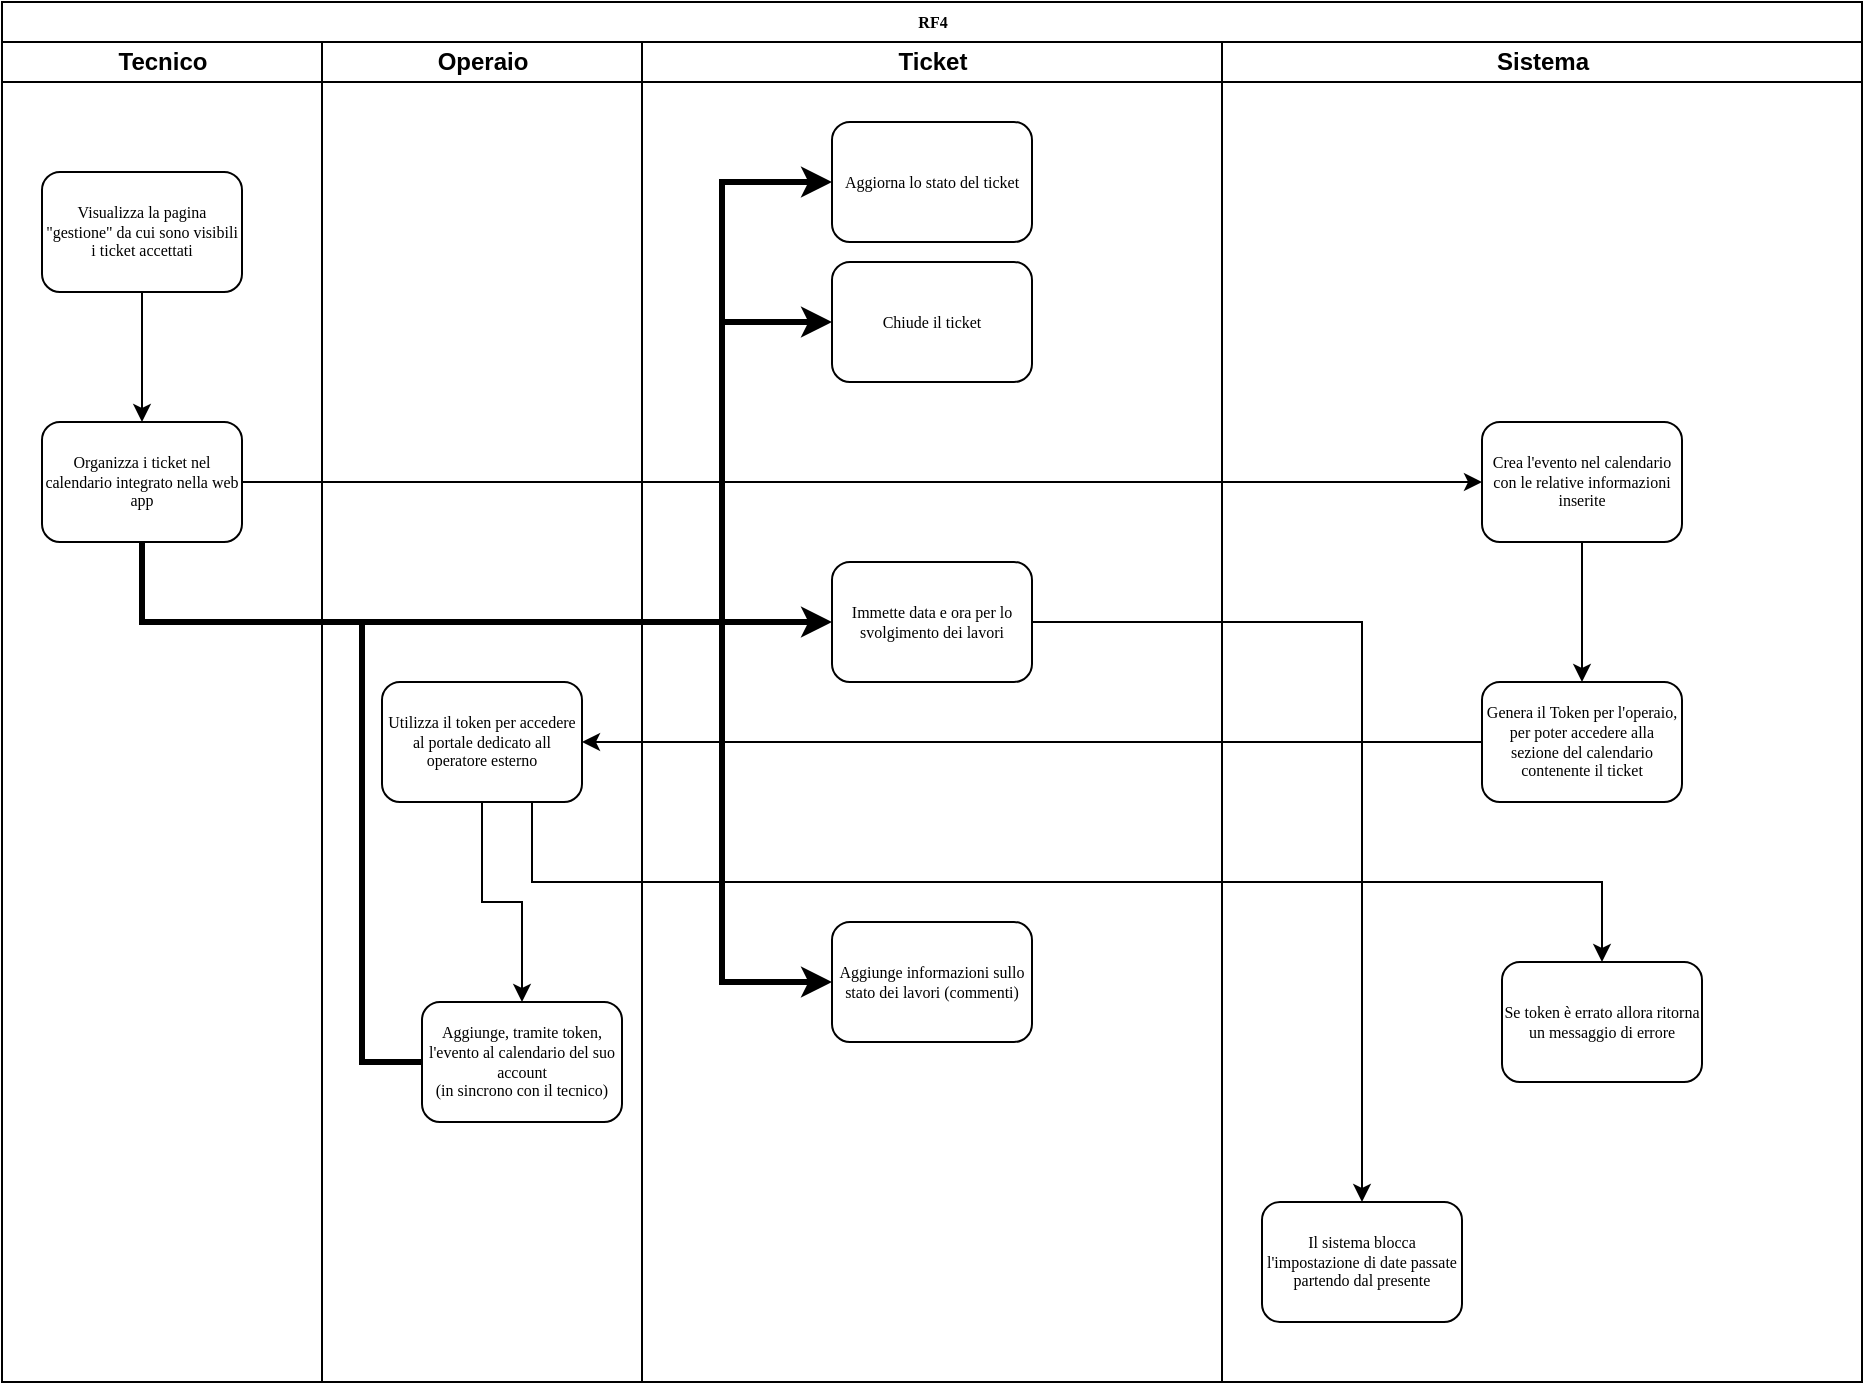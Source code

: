 <mxfile version="25.0.3">
  <diagram name="Page-1" id="74e2e168-ea6b-b213-b513-2b3c1d86103e">
    <mxGraphModel dx="1433" dy="774" grid="1" gridSize="10" guides="1" tooltips="1" connect="1" arrows="1" fold="1" page="1" pageScale="1" pageWidth="1100" pageHeight="850" background="none" math="0" shadow="0">
      <root>
        <mxCell id="0" />
        <mxCell id="1" parent="0" />
        <mxCell id="77e6c97f196da883-1" value="RF4" style="swimlane;html=1;childLayout=stackLayout;startSize=20;rounded=0;shadow=0;labelBackgroundColor=none;strokeWidth=1;fontFamily=Verdana;fontSize=8;align=center;" parent="1" vertex="1">
          <mxGeometry x="90" y="40" width="930" height="690" as="geometry" />
        </mxCell>
        <mxCell id="77e6c97f196da883-2" value="Tecnico" style="swimlane;html=1;startSize=20;" parent="77e6c97f196da883-1" vertex="1">
          <mxGeometry y="20" width="160" height="670" as="geometry" />
        </mxCell>
        <mxCell id="6YQ4Ffm7FHz-dbg0A2aF-3" style="edgeStyle=orthogonalEdgeStyle;rounded=0;orthogonalLoop=1;jettySize=auto;html=1;entryX=0.5;entryY=0;entryDx=0;entryDy=0;" edge="1" parent="77e6c97f196da883-2" source="77e6c97f196da883-8" target="6YQ4Ffm7FHz-dbg0A2aF-2">
          <mxGeometry relative="1" as="geometry" />
        </mxCell>
        <mxCell id="77e6c97f196da883-8" value="Visualizza la pagina &quot;gestione&quot; da cui sono visibili i ticket accettati" style="rounded=1;whiteSpace=wrap;html=1;shadow=0;labelBackgroundColor=none;strokeWidth=1;fontFamily=Verdana;fontSize=8;align=center;" parent="77e6c97f196da883-2" vertex="1">
          <mxGeometry x="20" y="65" width="100" height="60" as="geometry" />
        </mxCell>
        <mxCell id="6YQ4Ffm7FHz-dbg0A2aF-2" value="Organizza i ticket nel calendario integrato nella web app" style="rounded=1;whiteSpace=wrap;html=1;shadow=0;labelBackgroundColor=none;strokeWidth=1;fontFamily=Verdana;fontSize=8;align=center;" vertex="1" parent="77e6c97f196da883-2">
          <mxGeometry x="20" y="190" width="100" height="60" as="geometry" />
        </mxCell>
        <mxCell id="77e6c97f196da883-3" value="Operaio" style="swimlane;html=1;startSize=20;" parent="77e6c97f196da883-1" vertex="1">
          <mxGeometry x="160" y="20" width="160" height="670" as="geometry" />
        </mxCell>
        <mxCell id="6YQ4Ffm7FHz-dbg0A2aF-11" style="edgeStyle=orthogonalEdgeStyle;rounded=0;orthogonalLoop=1;jettySize=auto;html=1;entryX=0.5;entryY=0;entryDx=0;entryDy=0;" edge="1" parent="77e6c97f196da883-3" source="6YQ4Ffm7FHz-dbg0A2aF-9" target="6YQ4Ffm7FHz-dbg0A2aF-12">
          <mxGeometry relative="1" as="geometry">
            <mxPoint x="80" y="450" as="targetPoint" />
          </mxGeometry>
        </mxCell>
        <mxCell id="6YQ4Ffm7FHz-dbg0A2aF-9" value="Utilizza il token per accedere al portale dedicato all operatore esterno" style="rounded=1;whiteSpace=wrap;html=1;shadow=0;labelBackgroundColor=none;strokeWidth=1;fontFamily=Verdana;fontSize=8;align=center;" vertex="1" parent="77e6c97f196da883-3">
          <mxGeometry x="30" y="320" width="100" height="60" as="geometry" />
        </mxCell>
        <mxCell id="6YQ4Ffm7FHz-dbg0A2aF-12" value="&lt;div&gt;Aggiunge, tramite token, l&#39;evento al calendario del suo account&lt;/div&gt;&lt;div&gt;(in sincrono con il tecnico)&lt;br&gt;&lt;/div&gt;" style="rounded=1;whiteSpace=wrap;html=1;shadow=0;labelBackgroundColor=none;strokeWidth=1;fontFamily=Verdana;fontSize=8;align=center;" vertex="1" parent="77e6c97f196da883-3">
          <mxGeometry x="50" y="480" width="100" height="60" as="geometry" />
        </mxCell>
        <mxCell id="6YQ4Ffm7FHz-dbg0A2aF-32" value="" style="endArrow=none;html=1;rounded=0;entryX=0;entryY=0.5;entryDx=0;entryDy=0;strokeWidth=3;" edge="1" parent="77e6c97f196da883-3" target="6YQ4Ffm7FHz-dbg0A2aF-12">
          <mxGeometry width="50" height="50" relative="1" as="geometry">
            <mxPoint x="20" y="290" as="sourcePoint" />
            <mxPoint x="60" y="510" as="targetPoint" />
            <Array as="points">
              <mxPoint x="20" y="510" />
            </Array>
          </mxGeometry>
        </mxCell>
        <mxCell id="6YQ4Ffm7FHz-dbg0A2aF-6" style="edgeStyle=orthogonalEdgeStyle;rounded=0;orthogonalLoop=1;jettySize=auto;html=1;entryX=0;entryY=0.5;entryDx=0;entryDy=0;" edge="1" parent="77e6c97f196da883-1" source="6YQ4Ffm7FHz-dbg0A2aF-2" target="6YQ4Ffm7FHz-dbg0A2aF-5">
          <mxGeometry relative="1" as="geometry" />
        </mxCell>
        <mxCell id="6YQ4Ffm7FHz-dbg0A2aF-10" style="edgeStyle=orthogonalEdgeStyle;rounded=0;orthogonalLoop=1;jettySize=auto;html=1;" edge="1" parent="77e6c97f196da883-1" source="6YQ4Ffm7FHz-dbg0A2aF-8" target="6YQ4Ffm7FHz-dbg0A2aF-9">
          <mxGeometry relative="1" as="geometry" />
        </mxCell>
        <mxCell id="77e6c97f196da883-4" value="Ticket" style="swimlane;html=1;startSize=20;" parent="77e6c97f196da883-1" vertex="1">
          <mxGeometry x="320" y="20" width="290" height="670" as="geometry" />
        </mxCell>
        <mxCell id="6YQ4Ffm7FHz-dbg0A2aF-21" value="Aggiorna lo stato del ticket" style="rounded=1;whiteSpace=wrap;html=1;shadow=0;labelBackgroundColor=none;strokeWidth=1;fontFamily=Verdana;fontSize=8;align=center;" vertex="1" parent="77e6c97f196da883-4">
          <mxGeometry x="95" y="40" width="100" height="60" as="geometry" />
        </mxCell>
        <mxCell id="6YQ4Ffm7FHz-dbg0A2aF-23" value="Immette data e ora per lo svolgimento dei lavori" style="rounded=1;whiteSpace=wrap;html=1;shadow=0;labelBackgroundColor=none;strokeWidth=1;fontFamily=Verdana;fontSize=8;align=center;" vertex="1" parent="77e6c97f196da883-4">
          <mxGeometry x="95" y="260" width="100" height="60" as="geometry" />
        </mxCell>
        <mxCell id="6YQ4Ffm7FHz-dbg0A2aF-22" value="Chiude il ticket" style="rounded=1;whiteSpace=wrap;html=1;shadow=0;labelBackgroundColor=none;strokeWidth=1;fontFamily=Verdana;fontSize=8;align=center;" vertex="1" parent="77e6c97f196da883-4">
          <mxGeometry x="95" y="110" width="100" height="60" as="geometry" />
        </mxCell>
        <mxCell id="6YQ4Ffm7FHz-dbg0A2aF-28" value="Aggiunge informazioni sullo stato dei lavori (commenti)" style="rounded=1;whiteSpace=wrap;html=1;shadow=0;labelBackgroundColor=none;strokeWidth=1;fontFamily=Verdana;fontSize=8;align=center;" vertex="1" parent="77e6c97f196da883-4">
          <mxGeometry x="95" y="440" width="100" height="60" as="geometry" />
        </mxCell>
        <mxCell id="6YQ4Ffm7FHz-dbg0A2aF-16" value="Sistema" style="swimlane;html=1;startSize=20;" vertex="1" parent="77e6c97f196da883-1">
          <mxGeometry x="610" y="20" width="320" height="670" as="geometry" />
        </mxCell>
        <mxCell id="6YQ4Ffm7FHz-dbg0A2aF-7" style="edgeStyle=orthogonalEdgeStyle;rounded=0;orthogonalLoop=1;jettySize=auto;html=1;" edge="1" parent="6YQ4Ffm7FHz-dbg0A2aF-16" source="6YQ4Ffm7FHz-dbg0A2aF-5">
          <mxGeometry relative="1" as="geometry">
            <mxPoint x="180.0" y="320" as="targetPoint" />
          </mxGeometry>
        </mxCell>
        <mxCell id="6YQ4Ffm7FHz-dbg0A2aF-5" value="Crea l&#39;evento nel calendario con le relative informazioni inserite" style="rounded=1;whiteSpace=wrap;html=1;shadow=0;labelBackgroundColor=none;strokeWidth=1;fontFamily=Verdana;fontSize=8;align=center;" vertex="1" parent="6YQ4Ffm7FHz-dbg0A2aF-16">
          <mxGeometry x="130" y="190" width="100" height="60" as="geometry" />
        </mxCell>
        <mxCell id="6YQ4Ffm7FHz-dbg0A2aF-8" value="Genera il Token per l&#39;operaio, per poter accedere alla sezione del calendario contenente il ticket" style="rounded=1;whiteSpace=wrap;html=1;shadow=0;labelBackgroundColor=none;strokeWidth=1;fontFamily=Verdana;fontSize=8;align=center;" vertex="1" parent="6YQ4Ffm7FHz-dbg0A2aF-16">
          <mxGeometry x="130" y="320" width="100" height="60" as="geometry" />
        </mxCell>
        <mxCell id="6YQ4Ffm7FHz-dbg0A2aF-15" value="Se token è errato allora ritorna un messaggio di errore" style="rounded=1;whiteSpace=wrap;html=1;shadow=0;labelBackgroundColor=none;strokeWidth=1;fontFamily=Verdana;fontSize=8;align=center;" vertex="1" parent="6YQ4Ffm7FHz-dbg0A2aF-16">
          <mxGeometry x="140" y="460" width="100" height="60" as="geometry" />
        </mxCell>
        <mxCell id="6YQ4Ffm7FHz-dbg0A2aF-34" value="Il sistema blocca l&#39;impostazione di date passate partendo dal presente" style="rounded=1;whiteSpace=wrap;html=1;shadow=0;labelBackgroundColor=none;strokeWidth=1;fontFamily=Verdana;fontSize=8;align=center;" vertex="1" parent="6YQ4Ffm7FHz-dbg0A2aF-16">
          <mxGeometry x="20" y="580" width="100" height="60" as="geometry" />
        </mxCell>
        <mxCell id="6YQ4Ffm7FHz-dbg0A2aF-14" style="edgeStyle=orthogonalEdgeStyle;rounded=0;orthogonalLoop=1;jettySize=auto;html=1;exitX=0.75;exitY=1;exitDx=0;exitDy=0;entryX=0.5;entryY=0;entryDx=0;entryDy=0;" edge="1" parent="77e6c97f196da883-1" source="6YQ4Ffm7FHz-dbg0A2aF-9" target="6YQ4Ffm7FHz-dbg0A2aF-15">
          <mxGeometry relative="1" as="geometry">
            <mxPoint x="430.0" y="480" as="targetPoint" />
          </mxGeometry>
        </mxCell>
        <mxCell id="6YQ4Ffm7FHz-dbg0A2aF-24" style="edgeStyle=orthogonalEdgeStyle;rounded=0;orthogonalLoop=1;jettySize=auto;html=1;entryX=0;entryY=0.5;entryDx=0;entryDy=0;strokeWidth=3;" edge="1" parent="77e6c97f196da883-1" source="6YQ4Ffm7FHz-dbg0A2aF-2" target="6YQ4Ffm7FHz-dbg0A2aF-23">
          <mxGeometry relative="1" as="geometry">
            <Array as="points">
              <mxPoint x="70" y="310" />
            </Array>
          </mxGeometry>
        </mxCell>
        <mxCell id="6YQ4Ffm7FHz-dbg0A2aF-25" style="edgeStyle=orthogonalEdgeStyle;rounded=0;orthogonalLoop=1;jettySize=auto;html=1;exitX=0.5;exitY=1;exitDx=0;exitDy=0;entryX=0;entryY=0.5;entryDx=0;entryDy=0;strokeWidth=3;" edge="1" parent="77e6c97f196da883-1" source="6YQ4Ffm7FHz-dbg0A2aF-2" target="6YQ4Ffm7FHz-dbg0A2aF-22">
          <mxGeometry relative="1" as="geometry">
            <Array as="points">
              <mxPoint x="70" y="310" />
              <mxPoint x="360" y="310" />
              <mxPoint x="360" y="160" />
            </Array>
          </mxGeometry>
        </mxCell>
        <mxCell id="6YQ4Ffm7FHz-dbg0A2aF-26" style="edgeStyle=orthogonalEdgeStyle;rounded=0;orthogonalLoop=1;jettySize=auto;html=1;entryX=0;entryY=0.5;entryDx=0;entryDy=0;strokeWidth=3;" edge="1" parent="77e6c97f196da883-1" source="6YQ4Ffm7FHz-dbg0A2aF-2" target="6YQ4Ffm7FHz-dbg0A2aF-21">
          <mxGeometry relative="1" as="geometry">
            <Array as="points">
              <mxPoint x="70" y="310" />
              <mxPoint x="360" y="310" />
              <mxPoint x="360" y="90" />
            </Array>
          </mxGeometry>
        </mxCell>
        <mxCell id="6YQ4Ffm7FHz-dbg0A2aF-30" style="edgeStyle=orthogonalEdgeStyle;rounded=0;orthogonalLoop=1;jettySize=auto;html=1;entryX=0;entryY=0.5;entryDx=0;entryDy=0;strokeWidth=3;" edge="1" parent="77e6c97f196da883-1" source="6YQ4Ffm7FHz-dbg0A2aF-2" target="6YQ4Ffm7FHz-dbg0A2aF-28">
          <mxGeometry relative="1" as="geometry">
            <Array as="points">
              <mxPoint x="70" y="310" />
              <mxPoint x="360" y="310" />
              <mxPoint x="360" y="490" />
            </Array>
          </mxGeometry>
        </mxCell>
        <mxCell id="6YQ4Ffm7FHz-dbg0A2aF-33" style="edgeStyle=orthogonalEdgeStyle;rounded=0;orthogonalLoop=1;jettySize=auto;html=1;entryX=0.5;entryY=0;entryDx=0;entryDy=0;" edge="1" parent="77e6c97f196da883-1" source="6YQ4Ffm7FHz-dbg0A2aF-23" target="6YQ4Ffm7FHz-dbg0A2aF-34">
          <mxGeometry relative="1" as="geometry">
            <mxPoint x="700.0" y="600" as="targetPoint" />
          </mxGeometry>
        </mxCell>
      </root>
    </mxGraphModel>
  </diagram>
</mxfile>
